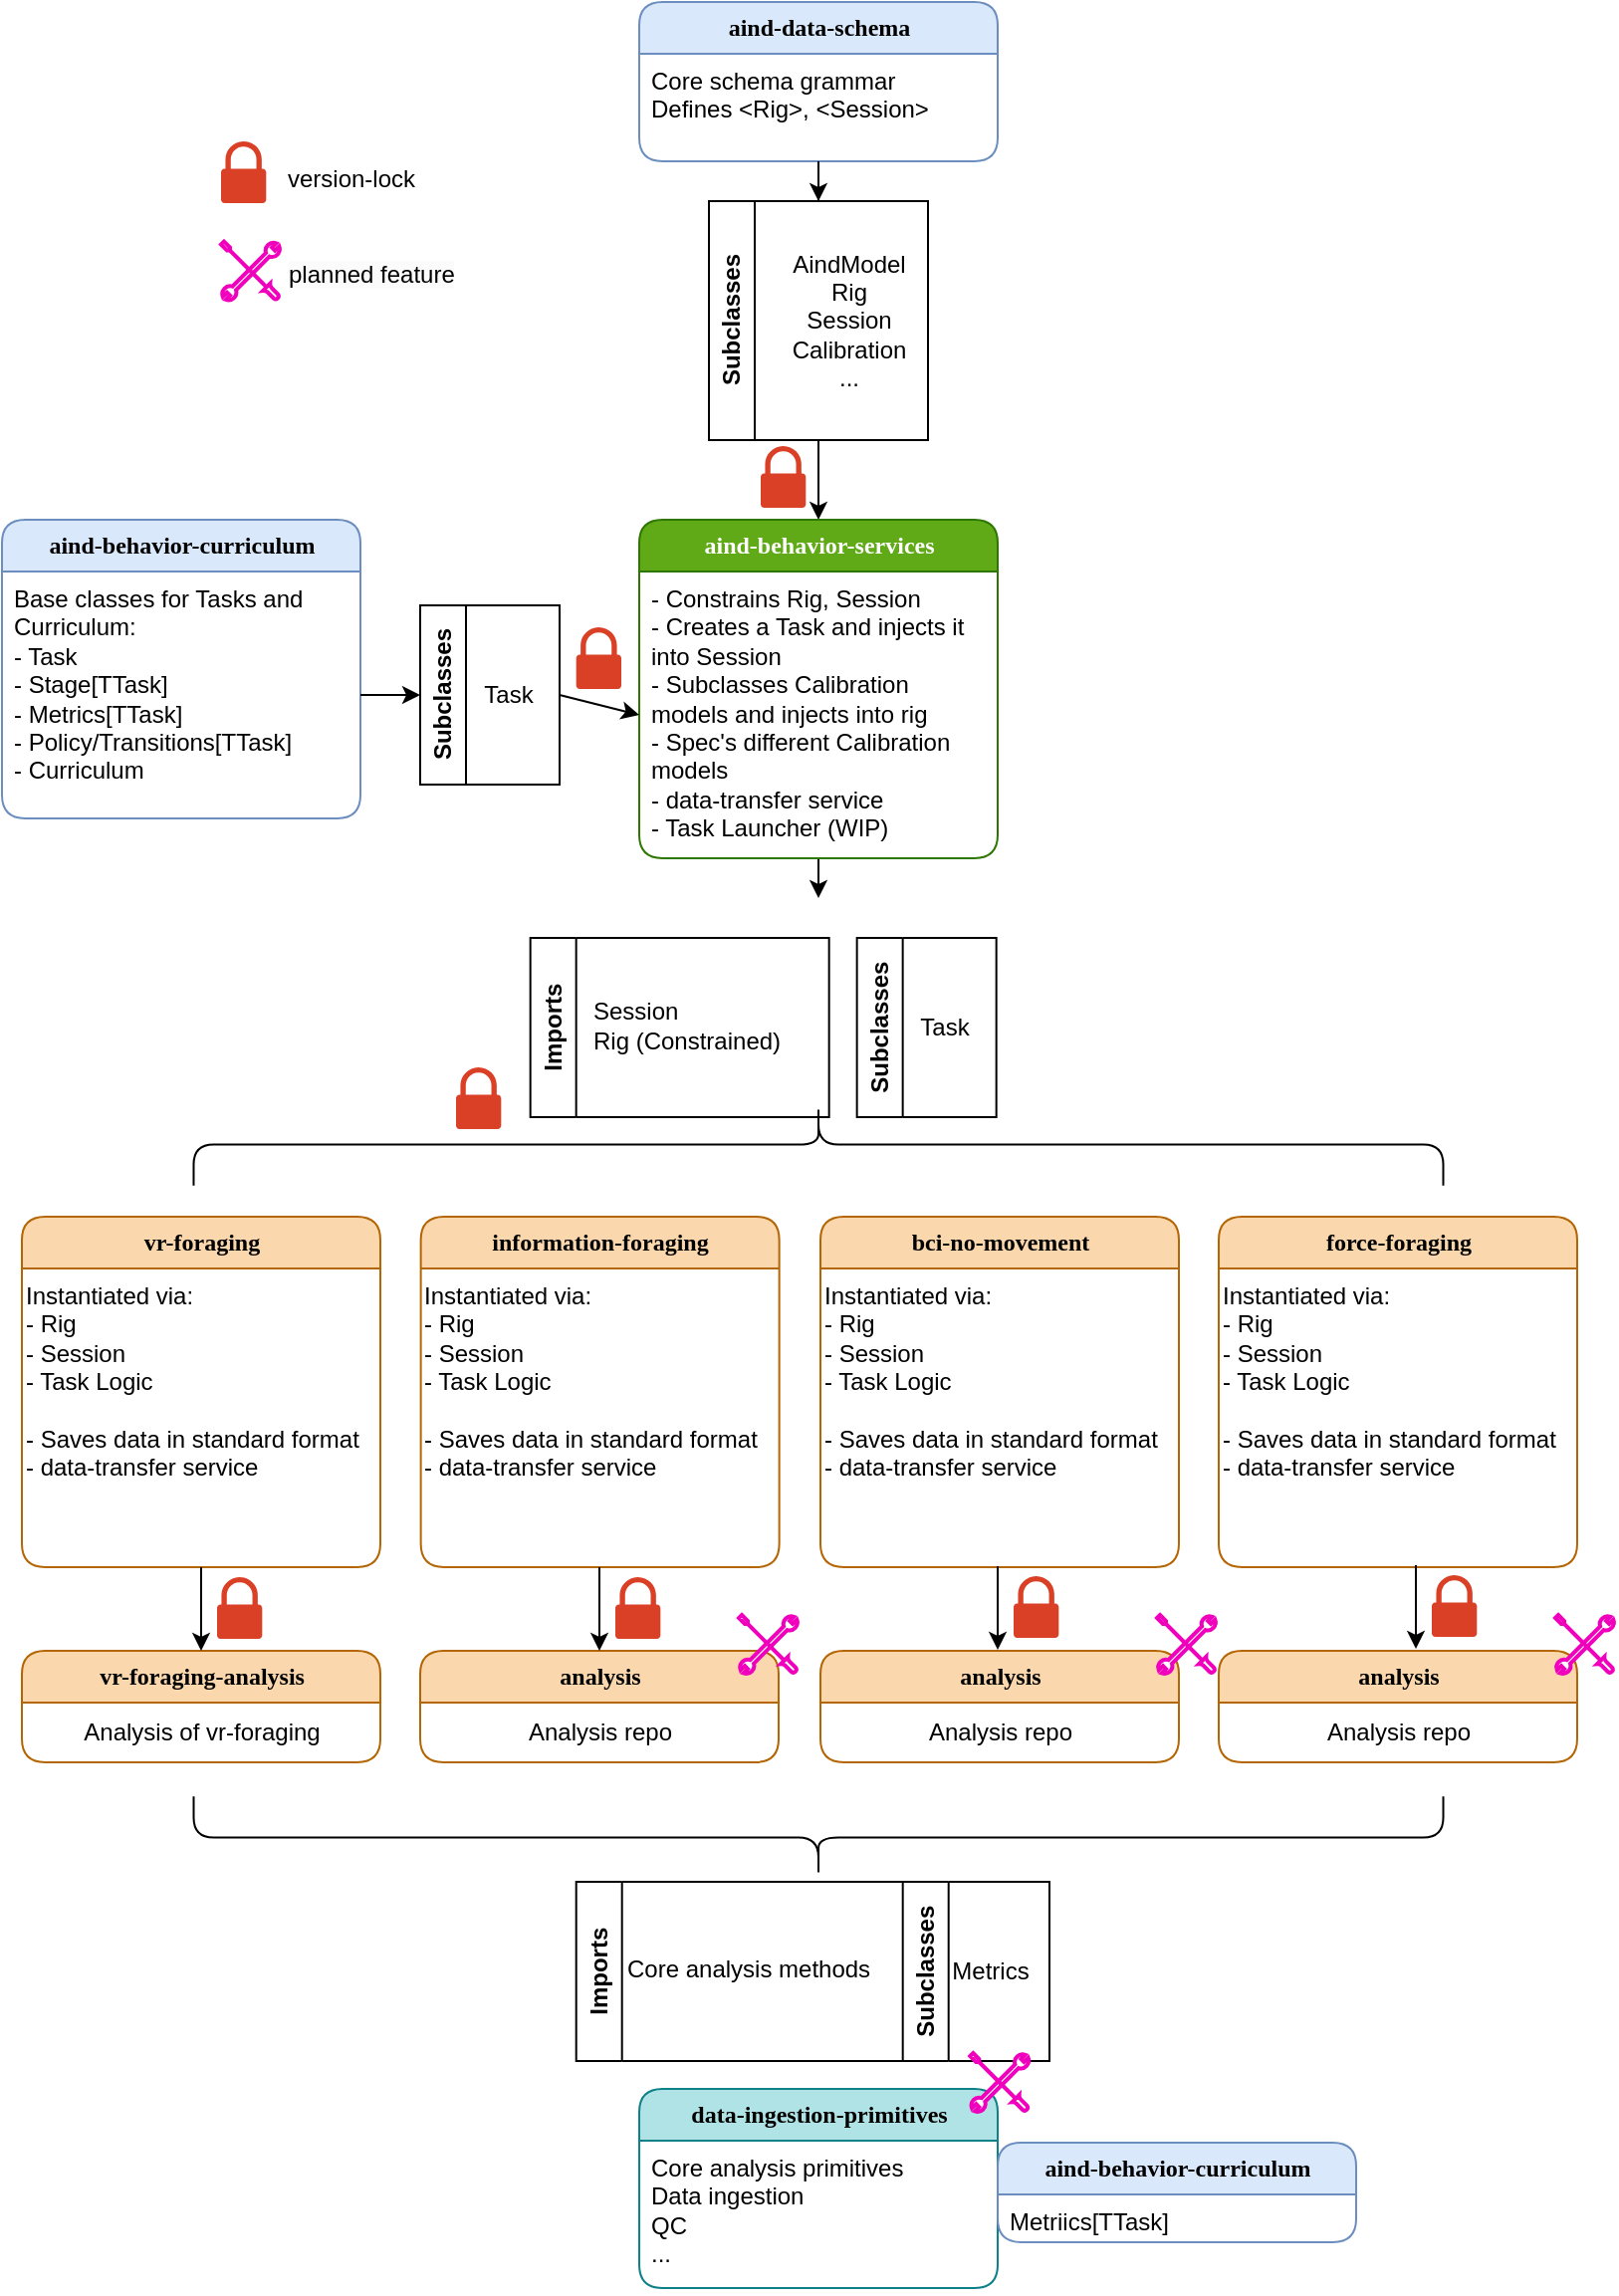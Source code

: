 <mxfile version="24.0.7" type="device">
  <diagram id="C5RBs43oDa-KdzZeNtuy" name="Page-1">
    <mxGraphModel dx="1221" dy="806" grid="1" gridSize="10" guides="1" tooltips="1" connect="1" arrows="1" fold="1" page="1" pageScale="1" pageWidth="827" pageHeight="1169" math="0" shadow="0">
      <root>
        <mxCell id="WIyWlLk6GJQsqaUBKTNV-0" />
        <mxCell id="WIyWlLk6GJQsqaUBKTNV-1" parent="WIyWlLk6GJQsqaUBKTNV-0" />
        <mxCell id="9tKmkYN3VSaNVDcuLfuS-21" style="edgeStyle=orthogonalEdgeStyle;rounded=0;orthogonalLoop=1;jettySize=auto;html=1;entryX=0.5;entryY=0;entryDx=0;entryDy=0;" parent="WIyWlLk6GJQsqaUBKTNV-1" source="9tKmkYN3VSaNVDcuLfuS-33" target="9tKmkYN3VSaNVDcuLfuS-25" edge="1">
          <mxGeometry relative="1" as="geometry">
            <mxPoint x="420" y="157" as="targetPoint" />
          </mxGeometry>
        </mxCell>
        <UserObject label="aind-data-schema" link="https://github.com/AllenNeuralDynamics/aind-data-schema" linkTarget="_blank" id="9tKmkYN3VSaNVDcuLfuS-0">
          <mxCell style="swimlane;fontStyle=1;childLayout=stackLayout;horizontal=1;startSize=26;fillColor=#dae8fc;horizontalStack=0;resizeParent=1;resizeParentMax=0;resizeLast=0;collapsible=1;marginBottom=0;html=1;strokeColor=#6c8ebf;strokeWidth=1;rounded=1;shadow=0;glass=0;fontFamily=Tahoma;fontSize=12;align=center;" parent="WIyWlLk6GJQsqaUBKTNV-1" vertex="1">
            <mxGeometry x="330" y="5" width="180" height="80" as="geometry" />
          </mxCell>
        </UserObject>
        <mxCell id="9tKmkYN3VSaNVDcuLfuS-1" value="Core schema grammar&lt;div&gt;Defines &amp;lt;Rig&amp;gt;, &amp;lt;Session&amp;gt;&lt;/div&gt;" style="text;strokeColor=none;fillColor=none;align=left;verticalAlign=top;spacingLeft=4;spacingRight=4;overflow=hidden;rotatable=0;points=[[0,0.5],[1,0.5]];portConstraint=eastwest;whiteSpace=wrap;html=1;" parent="9tKmkYN3VSaNVDcuLfuS-0" vertex="1">
          <mxGeometry y="26" width="180" height="54" as="geometry" />
        </mxCell>
        <UserObject label="aind-behavior-curriculum" link="https://github.com/AllenNeuralDynamics/aind-behavior-curriculum" id="9tKmkYN3VSaNVDcuLfuS-4">
          <mxCell style="swimlane;fontStyle=1;childLayout=stackLayout;horizontal=1;startSize=26;fillColor=#dae8fc;horizontalStack=0;resizeParent=1;resizeParentMax=0;resizeLast=0;collapsible=1;marginBottom=0;html=1;strokeColor=#6c8ebf;strokeWidth=1;rounded=1;shadow=0;glass=0;fontFamily=Tahoma;fontSize=12;align=center;" parent="WIyWlLk6GJQsqaUBKTNV-1" vertex="1">
            <mxGeometry x="10" y="265" width="180" height="150" as="geometry" />
          </mxCell>
        </UserObject>
        <mxCell id="9tKmkYN3VSaNVDcuLfuS-5" value="Base classes for Tasks and Curriculum:&lt;div&gt;- Task&lt;div&gt;- Stage[T&lt;span style=&quot;background-color: initial;&quot;&gt;Task]&lt;/span&gt;&lt;/div&gt;&lt;div&gt;- Metrics[TTask]&lt;/div&gt;&lt;div&gt;- Policy/Transitions[TTask]&lt;/div&gt;&lt;div&gt;- Curriculum&lt;/div&gt;&lt;div&gt;&lt;div&gt;&lt;br&gt;&lt;/div&gt;&lt;/div&gt;&lt;/div&gt;" style="text;strokeColor=none;fillColor=none;align=left;verticalAlign=top;spacingLeft=4;spacingRight=4;overflow=hidden;rotatable=0;points=[[0,0.5],[1,0.5]];portConstraint=eastwest;whiteSpace=wrap;html=1;imageWidth=46;" parent="9tKmkYN3VSaNVDcuLfuS-4" vertex="1">
          <mxGeometry y="26" width="180" height="124" as="geometry" />
        </mxCell>
        <mxCell id="9tKmkYN3VSaNVDcuLfuS-71" style="edgeStyle=none;rounded=0;orthogonalLoop=1;jettySize=auto;html=1;exitX=0.5;exitY=1;exitDx=0;exitDy=0;" parent="WIyWlLk6GJQsqaUBKTNV-1" source="9tKmkYN3VSaNVDcuLfuS-25" edge="1">
          <mxGeometry relative="1" as="geometry">
            <mxPoint x="420" y="455" as="targetPoint" />
          </mxGeometry>
        </mxCell>
        <UserObject label="aind-behavior-services" link="https://github.com/AllenNeuralDynamics/Aind.Behavior.Services" linkTarget="_blank" id="9tKmkYN3VSaNVDcuLfuS-25">
          <mxCell style="swimlane;fontStyle=1;childLayout=stackLayout;horizontal=1;startSize=26;fillColor=#60a917;horizontalStack=0;resizeParent=1;resizeParentMax=0;resizeLast=0;collapsible=1;marginBottom=0;html=1;strokeColor=#2D7600;strokeWidth=1;rounded=1;shadow=0;glass=0;fontFamily=Tahoma;fontSize=12;align=center;fontColor=#ffffff;" parent="WIyWlLk6GJQsqaUBKTNV-1" vertex="1">
            <mxGeometry x="330" y="265" width="180" height="170" as="geometry" />
          </mxCell>
        </UserObject>
        <mxCell id="9tKmkYN3VSaNVDcuLfuS-26" value="- Constrains Rig, Session&lt;div&gt;- Creates a Task and injects it into Session&lt;/div&gt;&lt;div&gt;- Subclasses Calibration models and injects into rig&lt;/div&gt;&lt;div&gt;- Spec&#39;s different Calibration models&lt;/div&gt;&lt;div&gt;- data-transfer service&lt;/div&gt;&lt;div&gt;- Task Launcher (WIP)&lt;/div&gt;" style="text;strokeColor=none;fillColor=none;align=left;verticalAlign=top;spacingLeft=4;spacingRight=4;overflow=hidden;rotatable=0;points=[[0,0.5],[1,0.5]];portConstraint=eastwest;whiteSpace=wrap;html=1;" parent="9tKmkYN3VSaNVDcuLfuS-25" vertex="1">
          <mxGeometry y="26" width="180" height="144" as="geometry" />
        </mxCell>
        <mxCell id="9tKmkYN3VSaNVDcuLfuS-29" value="" style="sketch=0;pointerEvents=1;shadow=0;dashed=0;html=1;strokeColor=none;labelPosition=center;verticalLabelPosition=bottom;verticalAlign=top;outlineConnect=0;align=center;shape=mxgraph.office.security.lock_protected;fillColor=#DA4026;" parent="WIyWlLk6GJQsqaUBKTNV-1" vertex="1">
          <mxGeometry x="391" y="228" width="22.65" height="31" as="geometry" />
        </mxCell>
        <mxCell id="9tKmkYN3VSaNVDcuLfuS-39" value="" style="edgeStyle=orthogonalEdgeStyle;rounded=0;orthogonalLoop=1;jettySize=auto;html=1;entryX=0.5;entryY=0;entryDx=0;entryDy=0;" parent="WIyWlLk6GJQsqaUBKTNV-1" source="9tKmkYN3VSaNVDcuLfuS-0" target="9tKmkYN3VSaNVDcuLfuS-33" edge="1">
          <mxGeometry relative="1" as="geometry">
            <mxPoint x="420" y="85" as="sourcePoint" />
            <mxPoint x="420" y="265" as="targetPoint" />
          </mxGeometry>
        </mxCell>
        <mxCell id="9tKmkYN3VSaNVDcuLfuS-33" value="Subclasses" style="swimlane;horizontal=0;whiteSpace=wrap;html=1;" parent="WIyWlLk6GJQsqaUBKTNV-1" vertex="1">
          <mxGeometry x="365" y="105" width="110" height="120" as="geometry">
            <mxRectangle x="100" y="400" width="40" height="90" as="alternateBounds" />
          </mxGeometry>
        </mxCell>
        <mxCell id="9tKmkYN3VSaNVDcuLfuS-36" value="AindModel&lt;div&gt;Rig&lt;/div&gt;&lt;div&gt;Session&lt;/div&gt;&lt;div&gt;Calibration&lt;/div&gt;&lt;div&gt;...&lt;/div&gt;" style="text;html=1;align=center;verticalAlign=middle;resizable=0;points=[];autosize=1;strokeColor=none;fillColor=none;" parent="9tKmkYN3VSaNVDcuLfuS-33" vertex="1">
          <mxGeometry x="30" y="15" width="80" height="90" as="geometry" />
        </mxCell>
        <mxCell id="9tKmkYN3VSaNVDcuLfuS-47" style="edgeStyle=none;rounded=0;orthogonalLoop=1;jettySize=auto;html=1;exitX=1;exitY=0.5;exitDx=0;exitDy=0;entryX=0;entryY=0.5;entryDx=0;entryDy=0;" parent="WIyWlLk6GJQsqaUBKTNV-1" source="9tKmkYN3VSaNVDcuLfuS-41" target="9tKmkYN3VSaNVDcuLfuS-26" edge="1">
          <mxGeometry relative="1" as="geometry" />
        </mxCell>
        <mxCell id="9tKmkYN3VSaNVDcuLfuS-41" value="Subclasses" style="swimlane;horizontal=0;whiteSpace=wrap;html=1;" parent="WIyWlLk6GJQsqaUBKTNV-1" vertex="1">
          <mxGeometry x="220" y="308" width="70" height="90" as="geometry">
            <mxRectangle x="100" y="400" width="40" height="90" as="alternateBounds" />
          </mxGeometry>
        </mxCell>
        <mxCell id="9tKmkYN3VSaNVDcuLfuS-42" value="Task" style="text;html=1;align=center;verticalAlign=middle;resizable=0;points=[];autosize=1;strokeColor=none;fillColor=none;" parent="9tKmkYN3VSaNVDcuLfuS-41" vertex="1">
          <mxGeometry x="18.65" y="30" width="50" height="30" as="geometry" />
        </mxCell>
        <mxCell id="9tKmkYN3VSaNVDcuLfuS-46" style="edgeStyle=none;rounded=0;orthogonalLoop=1;jettySize=auto;html=1;exitX=1;exitY=0.5;exitDx=0;exitDy=0;entryX=0;entryY=0.5;entryDx=0;entryDy=0;" parent="WIyWlLk6GJQsqaUBKTNV-1" source="9tKmkYN3VSaNVDcuLfuS-5" target="9tKmkYN3VSaNVDcuLfuS-41" edge="1">
          <mxGeometry relative="1" as="geometry" />
        </mxCell>
        <mxCell id="9tKmkYN3VSaNVDcuLfuS-48" value="" style="sketch=0;pointerEvents=1;shadow=0;dashed=0;html=1;strokeColor=none;labelPosition=center;verticalLabelPosition=bottom;verticalAlign=top;outlineConnect=0;align=center;shape=mxgraph.office.security.lock_protected;fillColor=#DA4026;" parent="WIyWlLk6GJQsqaUBKTNV-1" vertex="1">
          <mxGeometry x="298.35" y="319" width="22.65" height="31" as="geometry" />
        </mxCell>
        <mxCell id="9tKmkYN3VSaNVDcuLfuS-49" value="" style="group" parent="WIyWlLk6GJQsqaUBKTNV-1" connectable="0" vertex="1">
          <mxGeometry x="120" y="75" width="110" height="34" as="geometry" />
        </mxCell>
        <mxCell id="9tKmkYN3VSaNVDcuLfuS-32" value="" style="sketch=0;pointerEvents=1;shadow=0;dashed=0;html=1;strokeColor=none;labelPosition=center;verticalLabelPosition=bottom;verticalAlign=top;outlineConnect=0;align=center;shape=mxgraph.office.security.lock_protected;fillColor=#DA4026;" parent="9tKmkYN3VSaNVDcuLfuS-49" vertex="1">
          <mxGeometry width="22.65" height="31" as="geometry" />
        </mxCell>
        <mxCell id="9tKmkYN3VSaNVDcuLfuS-40" value="version-lock" style="text;html=1;align=center;verticalAlign=middle;resizable=0;points=[];autosize=1;strokeColor=none;fillColor=none;" parent="9tKmkYN3VSaNVDcuLfuS-49" vertex="1">
          <mxGeometry x="20" y="4" width="90" height="30" as="geometry" />
        </mxCell>
        <mxCell id="9tKmkYN3VSaNVDcuLfuS-67" value="" style="group" parent="WIyWlLk6GJQsqaUBKTNV-1" connectable="0" vertex="1">
          <mxGeometry x="298.35" y="949" width="274" height="90" as="geometry" />
        </mxCell>
        <mxCell id="9tKmkYN3VSaNVDcuLfuS-63" value="" style="group" parent="9tKmkYN3VSaNVDcuLfuS-67" connectable="0" vertex="1">
          <mxGeometry width="237.65" height="90" as="geometry" />
        </mxCell>
        <mxCell id="9tKmkYN3VSaNVDcuLfuS-55" value="Imports" style="swimlane;horizontal=0;whiteSpace=wrap;html=1;startSize=23;" parent="9tKmkYN3VSaNVDcuLfuS-63" vertex="1">
          <mxGeometry width="180" height="90" as="geometry">
            <mxRectangle x="100" y="400" width="40" height="90" as="alternateBounds" />
          </mxGeometry>
        </mxCell>
        <mxCell id="9tKmkYN3VSaNVDcuLfuS-59" value="Core analysis methods" style="text;html=1;align=left;verticalAlign=middle;resizable=0;points=[];autosize=1;strokeColor=none;fillColor=none;" parent="9tKmkYN3VSaNVDcuLfuS-55" vertex="1">
          <mxGeometry x="24" y="29" width="150" height="30" as="geometry" />
        </mxCell>
        <mxCell id="9tKmkYN3VSaNVDcuLfuS-61" value="Subclasses" style="swimlane;horizontal=0;whiteSpace=wrap;html=1;" parent="9tKmkYN3VSaNVDcuLfuS-63" vertex="1">
          <mxGeometry x="164" width="73.65" height="90" as="geometry">
            <mxRectangle x="100" y="400" width="40" height="90" as="alternateBounds" />
          </mxGeometry>
        </mxCell>
        <mxCell id="9tKmkYN3VSaNVDcuLfuS-62" value="Metrics" style="text;html=1;align=center;verticalAlign=middle;resizable=0;points=[];autosize=1;strokeColor=none;fillColor=none;" parent="9tKmkYN3VSaNVDcuLfuS-61" vertex="1">
          <mxGeometry x="13.65" y="30" width="60" height="30" as="geometry" />
        </mxCell>
        <mxCell id="9tKmkYN3VSaNVDcuLfuS-79" value="" style="group" parent="WIyWlLk6GJQsqaUBKTNV-1" connectable="0" vertex="1">
          <mxGeometry x="20" y="615" width="781" height="176" as="geometry" />
        </mxCell>
        <UserObject label="vr-foraging" link="https://github.com/AllenNeuralDynamics/Aind.Behavior.Services" linkTarget="_blank" id="9tKmkYN3VSaNVDcuLfuS-53">
          <mxCell style="swimlane;fontStyle=1;childLayout=stackLayout;horizontal=1;startSize=26;fillColor=#fad7ac;horizontalStack=0;resizeParent=1;resizeParentMax=0;resizeLast=0;collapsible=1;marginBottom=0;html=1;strokeColor=#b46504;strokeWidth=1;rounded=1;shadow=0;glass=0;fontFamily=Tahoma;fontSize=12;align=center;" parent="9tKmkYN3VSaNVDcuLfuS-79" vertex="1">
            <mxGeometry width="180" height="176" as="geometry" />
          </mxCell>
        </UserObject>
        <mxCell id="9tKmkYN3VSaNVDcuLfuS-64" value="Instantiated via:&lt;div&gt;- Rig&lt;/div&gt;&lt;div&gt;- Session&lt;/div&gt;&lt;div&gt;- Task Logic&lt;/div&gt;&lt;div&gt;&lt;br&gt;&lt;/div&gt;&lt;div&gt;- Saves data in standard format&lt;/div&gt;&lt;div&gt;- data-transfer service&lt;/div&gt;" style="text;whiteSpace=wrap;html=1;" parent="9tKmkYN3VSaNVDcuLfuS-53" vertex="1">
          <mxGeometry y="26" width="180" height="150" as="geometry" />
        </mxCell>
        <UserObject label="information-foraging" link="https://github.com/AllenNeuralDynamics/Aind.Behavior.Services" linkTarget="_blank" id="9tKmkYN3VSaNVDcuLfuS-72">
          <mxCell style="swimlane;fontStyle=1;childLayout=stackLayout;horizontal=1;startSize=26;fillColor=#fad7ac;horizontalStack=0;resizeParent=1;resizeParentMax=0;resizeLast=0;collapsible=1;marginBottom=0;html=1;strokeColor=#b46504;strokeWidth=1;rounded=1;shadow=0;glass=0;fontFamily=Tahoma;fontSize=12;align=center;" parent="9tKmkYN3VSaNVDcuLfuS-79" vertex="1">
            <mxGeometry x="200.32" width="180" height="176" as="geometry" />
          </mxCell>
        </UserObject>
        <mxCell id="9tKmkYN3VSaNVDcuLfuS-73" value="Instantiated via:&lt;div&gt;- Rig&lt;/div&gt;&lt;div&gt;- Session&lt;/div&gt;&lt;div&gt;- Task Logic&lt;/div&gt;&lt;div&gt;&lt;br&gt;&lt;/div&gt;&lt;div&gt;- Saves data in standard format&lt;/div&gt;&lt;div&gt;- data-transfer service&lt;/div&gt;" style="text;whiteSpace=wrap;html=1;" parent="9tKmkYN3VSaNVDcuLfuS-72" vertex="1">
          <mxGeometry y="26" width="180" height="150" as="geometry" />
        </mxCell>
        <UserObject label="bci-no-movement" link="https://github.com/AllenNeuralDynamics/Aind.Behavior.Services" linkTarget="_blank" id="9tKmkYN3VSaNVDcuLfuS-74">
          <mxCell style="swimlane;fontStyle=1;childLayout=stackLayout;horizontal=1;startSize=26;fillColor=#fad7ac;horizontalStack=0;resizeParent=1;resizeParentMax=0;resizeLast=0;collapsible=1;marginBottom=0;html=1;strokeColor=#b46504;strokeWidth=1;rounded=1;shadow=0;glass=0;fontFamily=Tahoma;fontSize=12;align=center;" parent="9tKmkYN3VSaNVDcuLfuS-79" vertex="1">
            <mxGeometry x="401" width="180" height="176" as="geometry" />
          </mxCell>
        </UserObject>
        <mxCell id="9tKmkYN3VSaNVDcuLfuS-75" value="Instantiated via:&lt;div&gt;- Rig&lt;/div&gt;&lt;div&gt;- Session&lt;/div&gt;&lt;div&gt;- Task Logic&lt;/div&gt;&lt;div&gt;&lt;br&gt;&lt;/div&gt;&lt;div&gt;- Saves data in standard format&lt;/div&gt;&lt;div&gt;- data-transfer service&lt;/div&gt;" style="text;whiteSpace=wrap;html=1;" parent="9tKmkYN3VSaNVDcuLfuS-74" vertex="1">
          <mxGeometry y="26" width="180" height="150" as="geometry" />
        </mxCell>
        <UserObject label="force-foraging" link="https://github.com/AllenNeuralDynamics/Aind.Behavior.Services" linkTarget="_blank" id="9tKmkYN3VSaNVDcuLfuS-77">
          <mxCell style="swimlane;fontStyle=1;childLayout=stackLayout;horizontal=1;startSize=26;fillColor=#fad7ac;horizontalStack=0;resizeParent=1;resizeParentMax=0;resizeLast=0;collapsible=1;marginBottom=0;html=1;strokeColor=#b46504;strokeWidth=1;rounded=1;shadow=0;glass=0;fontFamily=Tahoma;fontSize=12;align=center;" parent="9tKmkYN3VSaNVDcuLfuS-79" vertex="1">
            <mxGeometry x="601" width="180" height="176" as="geometry" />
          </mxCell>
        </UserObject>
        <mxCell id="9tKmkYN3VSaNVDcuLfuS-78" value="Instantiated via:&lt;div&gt;- Rig&lt;/div&gt;&lt;div&gt;- Session&lt;/div&gt;&lt;div&gt;- Task Logic&lt;/div&gt;&lt;div&gt;&lt;br&gt;&lt;/div&gt;&lt;div&gt;- Saves data in standard format&lt;/div&gt;&lt;div&gt;- data-transfer service&lt;/div&gt;" style="text;whiteSpace=wrap;html=1;" parent="9tKmkYN3VSaNVDcuLfuS-77" vertex="1">
          <mxGeometry y="26" width="180" height="150" as="geometry" />
        </mxCell>
        <mxCell id="9tKmkYN3VSaNVDcuLfuS-82" value="" style="shape=curlyBracket;whiteSpace=wrap;html=1;rounded=1;labelPosition=left;verticalLabelPosition=middle;align=right;verticalAlign=middle;rotation=90;size=0.5;" parent="WIyWlLk6GJQsqaUBKTNV-1" vertex="1">
          <mxGeometry x="399.37" y="265" width="41.25" height="627.5" as="geometry" />
        </mxCell>
        <UserObject label="vr-foraging-analysis" link="https://github.com/AllenNeuralDynamics/Aind.Behavior.Services" linkTarget="_blank" id="9tKmkYN3VSaNVDcuLfuS-85">
          <mxCell style="swimlane;fontStyle=1;childLayout=stackLayout;horizontal=1;startSize=26;fillColor=#fad7ac;horizontalStack=0;resizeParent=1;resizeParentMax=0;resizeLast=0;collapsible=1;marginBottom=0;html=1;strokeColor=#b46504;strokeWidth=1;rounded=1;shadow=0;glass=0;fontFamily=Tahoma;fontSize=12;align=center;" parent="WIyWlLk6GJQsqaUBKTNV-1" vertex="1">
            <mxGeometry x="20" y="833" width="180" height="56" as="geometry" />
          </mxCell>
        </UserObject>
        <mxCell id="9tKmkYN3VSaNVDcuLfuS-87" value="Analysis of vr-foraging" style="text;html=1;align=center;verticalAlign=middle;resizable=0;points=[];autosize=1;strokeColor=none;fillColor=none;" parent="9tKmkYN3VSaNVDcuLfuS-85" vertex="1">
          <mxGeometry y="26" width="180" height="30" as="geometry" />
        </mxCell>
        <UserObject label="data-ingestion-primitives" link="https://github.com/AllenNeuralDynamics/Aind.Behavior.Services" linkTarget="_blank" id="9tKmkYN3VSaNVDcuLfuS-89">
          <mxCell style="swimlane;fontStyle=1;childLayout=stackLayout;horizontal=1;startSize=26;fillColor=#b0e3e6;horizontalStack=0;resizeParent=1;resizeParentMax=0;resizeLast=0;collapsible=1;marginBottom=0;html=1;strokeColor=#0e8088;strokeWidth=1;rounded=1;shadow=0;glass=0;fontFamily=Tahoma;fontSize=12;align=center;" parent="WIyWlLk6GJQsqaUBKTNV-1" vertex="1">
            <mxGeometry x="330.01" y="1053" width="180" height="100" as="geometry" />
          </mxCell>
        </UserObject>
        <mxCell id="9tKmkYN3VSaNVDcuLfuS-90" value="Core analysis primitives&lt;div&gt;Data ingestion&lt;/div&gt;&lt;div&gt;QC&lt;/div&gt;&lt;div&gt;...&lt;/div&gt;" style="text;strokeColor=none;fillColor=none;align=left;verticalAlign=top;spacingLeft=4;spacingRight=4;overflow=hidden;rotatable=0;points=[[0,0.5],[1,0.5]];portConstraint=eastwest;whiteSpace=wrap;html=1;" parent="9tKmkYN3VSaNVDcuLfuS-89" vertex="1">
          <mxGeometry y="26" width="180" height="74" as="geometry" />
        </mxCell>
        <mxCell id="9tKmkYN3VSaNVDcuLfuS-91" style="edgeStyle=none;rounded=0;orthogonalLoop=1;jettySize=auto;html=1;exitX=0.5;exitY=1;exitDx=0;exitDy=0;entryX=0.5;entryY=0;entryDx=0;entryDy=0;" parent="WIyWlLk6GJQsqaUBKTNV-1" source="9tKmkYN3VSaNVDcuLfuS-64" target="9tKmkYN3VSaNVDcuLfuS-85" edge="1">
          <mxGeometry relative="1" as="geometry" />
        </mxCell>
        <mxCell id="9tKmkYN3VSaNVDcuLfuS-92" value="" style="shape=curlyBracket;whiteSpace=wrap;html=1;rounded=1;labelPosition=left;verticalLabelPosition=middle;align=right;verticalAlign=middle;rotation=-90;size=0.5;" parent="WIyWlLk6GJQsqaUBKTNV-1" vertex="1">
          <mxGeometry x="399.38" y="613" width="41.25" height="627.5" as="geometry" />
        </mxCell>
        <mxCell id="9tKmkYN3VSaNVDcuLfuS-93" value="" style="sketch=0;pointerEvents=1;shadow=0;dashed=0;html=1;strokeColor=none;labelPosition=center;verticalLabelPosition=bottom;verticalAlign=top;outlineConnect=0;align=center;shape=mxgraph.office.security.lock_protected;fillColor=#DA4026;" parent="WIyWlLk6GJQsqaUBKTNV-1" vertex="1">
          <mxGeometry x="238.0" y="540" width="22.65" height="31" as="geometry" />
        </mxCell>
        <mxCell id="9tKmkYN3VSaNVDcuLfuS-94" value="" style="sketch=0;pointerEvents=1;shadow=0;dashed=0;html=1;strokeColor=none;labelPosition=center;verticalLabelPosition=bottom;verticalAlign=top;outlineConnect=0;align=center;shape=mxgraph.office.security.lock_protected;fillColor=#DA4026;" parent="WIyWlLk6GJQsqaUBKTNV-1" vertex="1">
          <mxGeometry x="118.0" y="796" width="22.65" height="31" as="geometry" />
        </mxCell>
        <UserObject label="analysis" link="https://github.com/AllenNeuralDynamics/Aind.Behavior.Services" linkTarget="_blank" id="9tKmkYN3VSaNVDcuLfuS-95">
          <mxCell style="swimlane;fontStyle=1;childLayout=stackLayout;horizontal=1;startSize=26;fillColor=#fad7ac;horizontalStack=0;resizeParent=1;resizeParentMax=0;resizeLast=0;collapsible=1;marginBottom=0;html=1;strokeColor=#b46504;strokeWidth=1;rounded=1;shadow=0;glass=0;fontFamily=Tahoma;fontSize=12;align=center;" parent="WIyWlLk6GJQsqaUBKTNV-1" vertex="1">
            <mxGeometry x="220" y="833" width="180" height="56" as="geometry" />
          </mxCell>
        </UserObject>
        <mxCell id="9tKmkYN3VSaNVDcuLfuS-96" value="Analysis repo" style="text;html=1;align=center;verticalAlign=middle;resizable=0;points=[];autosize=1;strokeColor=none;fillColor=none;" parent="9tKmkYN3VSaNVDcuLfuS-95" vertex="1">
          <mxGeometry y="26" width="180" height="30" as="geometry" />
        </mxCell>
        <UserObject label="analysis" link="https://github.com/AllenNeuralDynamics/Aind.Behavior.Services" linkTarget="_blank" id="9tKmkYN3VSaNVDcuLfuS-97">
          <mxCell style="swimlane;fontStyle=1;childLayout=stackLayout;horizontal=1;startSize=26;fillColor=#fad7ac;horizontalStack=0;resizeParent=1;resizeParentMax=0;resizeLast=0;collapsible=1;marginBottom=0;html=1;strokeColor=#b46504;strokeWidth=1;rounded=1;shadow=0;glass=0;fontFamily=Tahoma;fontSize=12;align=center;" parent="WIyWlLk6GJQsqaUBKTNV-1" vertex="1">
            <mxGeometry x="421" y="833" width="180" height="56" as="geometry" />
          </mxCell>
        </UserObject>
        <mxCell id="9tKmkYN3VSaNVDcuLfuS-98" value="Analysis repo" style="text;html=1;align=center;verticalAlign=middle;resizable=0;points=[];autosize=1;strokeColor=none;fillColor=none;" parent="9tKmkYN3VSaNVDcuLfuS-97" vertex="1">
          <mxGeometry y="26" width="180" height="30" as="geometry" />
        </mxCell>
        <UserObject label="analysis" link="https://github.com/AllenNeuralDynamics/Aind.Behavior.Services" linkTarget="_blank" id="9tKmkYN3VSaNVDcuLfuS-99">
          <mxCell style="swimlane;fontStyle=1;childLayout=stackLayout;horizontal=1;startSize=26;fillColor=#fad7ac;horizontalStack=0;resizeParent=1;resizeParentMax=0;resizeLast=0;collapsible=1;marginBottom=0;html=1;strokeColor=#b46504;strokeWidth=1;rounded=1;shadow=0;glass=0;fontFamily=Tahoma;fontSize=12;align=center;" parent="WIyWlLk6GJQsqaUBKTNV-1" vertex="1">
            <mxGeometry x="621" y="833" width="180" height="56" as="geometry" />
          </mxCell>
        </UserObject>
        <mxCell id="9tKmkYN3VSaNVDcuLfuS-100" value="Analysis repo" style="text;html=1;align=center;verticalAlign=middle;resizable=0;points=[];autosize=1;strokeColor=none;fillColor=none;" parent="9tKmkYN3VSaNVDcuLfuS-99" vertex="1">
          <mxGeometry y="26" width="180" height="30" as="geometry" />
        </mxCell>
        <mxCell id="9tKmkYN3VSaNVDcuLfuS-101" value="" style="html=1;verticalLabelPosition=bottom;align=center;labelBackgroundColor=#ffffff;verticalAlign=top;strokeWidth=2;strokeColor=#f000bc;shadow=0;dashed=0;shape=mxgraph.ios7.icons.tools;pointerEvents=1" parent="WIyWlLk6GJQsqaUBKTNV-1" vertex="1">
          <mxGeometry x="380" y="815" width="29.7" height="29.7" as="geometry" />
        </mxCell>
        <mxCell id="9tKmkYN3VSaNVDcuLfuS-102" value="" style="html=1;verticalLabelPosition=bottom;align=center;labelBackgroundColor=#ffffff;verticalAlign=top;strokeWidth=2;strokeColor=#f000bc;shadow=0;dashed=0;shape=mxgraph.ios7.icons.tools;pointerEvents=1" parent="WIyWlLk6GJQsqaUBKTNV-1" vertex="1">
          <mxGeometry x="496.15" y="1035" width="29.7" height="29.7" as="geometry" />
        </mxCell>
        <mxCell id="9tKmkYN3VSaNVDcuLfuS-103" value="" style="html=1;verticalLabelPosition=bottom;align=center;labelBackgroundColor=#ffffff;verticalAlign=top;strokeWidth=2;strokeColor=#f000bc;shadow=0;dashed=0;shape=mxgraph.ios7.icons.tools;pointerEvents=1" parent="WIyWlLk6GJQsqaUBKTNV-1" vertex="1">
          <mxGeometry x="590" y="815" width="29.7" height="29.7" as="geometry" />
        </mxCell>
        <mxCell id="9tKmkYN3VSaNVDcuLfuS-104" value="" style="html=1;verticalLabelPosition=bottom;align=center;labelBackgroundColor=#ffffff;verticalAlign=top;strokeWidth=2;strokeColor=#f000bc;shadow=0;dashed=0;shape=mxgraph.ios7.icons.tools;pointerEvents=1" parent="WIyWlLk6GJQsqaUBKTNV-1" vertex="1">
          <mxGeometry x="790" y="815" width="29.7" height="29.7" as="geometry" />
        </mxCell>
        <mxCell id="9tKmkYN3VSaNVDcuLfuS-105" style="edgeStyle=none;rounded=0;orthogonalLoop=1;jettySize=auto;html=1;exitX=0.5;exitY=1;exitDx=0;exitDy=0;entryX=0.5;entryY=0;entryDx=0;entryDy=0;" parent="WIyWlLk6GJQsqaUBKTNV-1" edge="1">
          <mxGeometry relative="1" as="geometry">
            <mxPoint x="310" y="791" as="sourcePoint" />
            <mxPoint x="310" y="833" as="targetPoint" />
          </mxGeometry>
        </mxCell>
        <mxCell id="9tKmkYN3VSaNVDcuLfuS-106" value="" style="sketch=0;pointerEvents=1;shadow=0;dashed=0;html=1;strokeColor=none;labelPosition=center;verticalLabelPosition=bottom;verticalAlign=top;outlineConnect=0;align=center;shape=mxgraph.office.security.lock_protected;fillColor=#DA4026;" parent="WIyWlLk6GJQsqaUBKTNV-1" vertex="1">
          <mxGeometry x="318" y="796" width="22.65" height="31" as="geometry" />
        </mxCell>
        <mxCell id="9tKmkYN3VSaNVDcuLfuS-107" style="edgeStyle=none;rounded=0;orthogonalLoop=1;jettySize=auto;html=1;exitX=0.5;exitY=1;exitDx=0;exitDy=0;entryX=0.5;entryY=0;entryDx=0;entryDy=0;" parent="WIyWlLk6GJQsqaUBKTNV-1" edge="1">
          <mxGeometry relative="1" as="geometry">
            <mxPoint x="510.01" y="790.5" as="sourcePoint" />
            <mxPoint x="510.01" y="832.5" as="targetPoint" />
          </mxGeometry>
        </mxCell>
        <mxCell id="9tKmkYN3VSaNVDcuLfuS-108" value="" style="sketch=0;pointerEvents=1;shadow=0;dashed=0;html=1;strokeColor=none;labelPosition=center;verticalLabelPosition=bottom;verticalAlign=top;outlineConnect=0;align=center;shape=mxgraph.office.security.lock_protected;fillColor=#DA4026;" parent="WIyWlLk6GJQsqaUBKTNV-1" vertex="1">
          <mxGeometry x="518.01" y="795.5" width="22.65" height="31" as="geometry" />
        </mxCell>
        <mxCell id="9tKmkYN3VSaNVDcuLfuS-110" style="edgeStyle=none;rounded=0;orthogonalLoop=1;jettySize=auto;html=1;exitX=0.5;exitY=1;exitDx=0;exitDy=0;entryX=0.5;entryY=0;entryDx=0;entryDy=0;" parent="WIyWlLk6GJQsqaUBKTNV-1" edge="1">
          <mxGeometry relative="1" as="geometry">
            <mxPoint x="720" y="790" as="sourcePoint" />
            <mxPoint x="720" y="832" as="targetPoint" />
          </mxGeometry>
        </mxCell>
        <mxCell id="9tKmkYN3VSaNVDcuLfuS-111" value="" style="sketch=0;pointerEvents=1;shadow=0;dashed=0;html=1;strokeColor=none;labelPosition=center;verticalLabelPosition=bottom;verticalAlign=top;outlineConnect=0;align=center;shape=mxgraph.office.security.lock_protected;fillColor=#DA4026;" parent="WIyWlLk6GJQsqaUBKTNV-1" vertex="1">
          <mxGeometry x="728" y="795" width="22.65" height="31" as="geometry" />
        </mxCell>
        <mxCell id="0joXK_ut1vHUTasrbawd-0" value="" style="html=1;verticalLabelPosition=bottom;align=center;labelBackgroundColor=#ffffff;verticalAlign=top;strokeWidth=2;strokeColor=#f000bc;shadow=0;dashed=0;shape=mxgraph.ios7.icons.tools;pointerEvents=1" parent="WIyWlLk6GJQsqaUBKTNV-1" vertex="1">
          <mxGeometry x="120" y="125.3" width="29.7" height="29.7" as="geometry" />
        </mxCell>
        <mxCell id="0joXK_ut1vHUTasrbawd-4" value="&lt;span style=&quot;color: rgb(0, 0, 0); font-family: Helvetica; font-size: 12px; font-style: normal; font-variant-ligatures: normal; font-variant-caps: normal; font-weight: 400; letter-spacing: normal; orphans: 2; text-align: center; text-indent: 0px; text-transform: none; widows: 2; word-spacing: 0px; -webkit-text-stroke-width: 0px; white-space: nowrap; background-color: rgb(251, 251, 251); text-decoration-thickness: initial; text-decoration-style: initial; text-decoration-color: initial; display: inline !important; float: none;&quot;&gt;planned feature&lt;/span&gt;" style="text;whiteSpace=wrap;html=1;" parent="WIyWlLk6GJQsqaUBKTNV-1" vertex="1">
          <mxGeometry x="151.7" y="128.3" width="100" height="40" as="geometry" />
        </mxCell>
        <mxCell id="8X8C2J1BXfrNzYYVbqU8-0" value="" style="group" connectable="0" vertex="1" parent="WIyWlLk6GJQsqaUBKTNV-1">
          <mxGeometry x="275.33" y="475" width="234" height="90" as="geometry" />
        </mxCell>
        <mxCell id="8X8C2J1BXfrNzYYVbqU8-1" value="Imports" style="swimlane;horizontal=0;whiteSpace=wrap;html=1;startSize=23;" vertex="1" parent="8X8C2J1BXfrNzYYVbqU8-0">
          <mxGeometry width="150" height="90" as="geometry">
            <mxRectangle x="100" y="400" width="40" height="90" as="alternateBounds" />
          </mxGeometry>
        </mxCell>
        <mxCell id="8X8C2J1BXfrNzYYVbqU8-2" value="Session&lt;div&gt;Rig (Constrained)&lt;/div&gt;" style="text;html=1;align=left;verticalAlign=middle;resizable=0;points=[];autosize=1;strokeColor=none;fillColor=none;" vertex="1" parent="8X8C2J1BXfrNzYYVbqU8-1">
          <mxGeometry x="30" y="24" width="120" height="40" as="geometry" />
        </mxCell>
        <mxCell id="8X8C2J1BXfrNzYYVbqU8-3" value="Subclasses" style="swimlane;horizontal=0;whiteSpace=wrap;html=1;" vertex="1" parent="8X8C2J1BXfrNzYYVbqU8-0">
          <mxGeometry x="164" width="70" height="90" as="geometry">
            <mxRectangle x="100" y="400" width="40" height="90" as="alternateBounds" />
          </mxGeometry>
        </mxCell>
        <mxCell id="8X8C2J1BXfrNzYYVbqU8-4" value="Task" style="text;html=1;align=center;verticalAlign=middle;resizable=0;points=[];autosize=1;strokeColor=none;fillColor=none;" vertex="1" parent="8X8C2J1BXfrNzYYVbqU8-3">
          <mxGeometry x="18.65" y="30" width="50" height="30" as="geometry" />
        </mxCell>
        <UserObject label="aind-behavior-curriculum" link="https://github.com/AllenNeuralDynamics/aind-behavior-curriculum" id="8X8C2J1BXfrNzYYVbqU8-5">
          <mxCell style="swimlane;fontStyle=1;childLayout=stackLayout;horizontal=1;startSize=26;fillColor=#dae8fc;horizontalStack=0;resizeParent=1;resizeParentMax=0;resizeLast=0;collapsible=1;marginBottom=0;html=1;strokeColor=#6c8ebf;strokeWidth=1;rounded=1;shadow=0;glass=0;fontFamily=Tahoma;fontSize=12;align=center;" vertex="1" parent="WIyWlLk6GJQsqaUBKTNV-1">
            <mxGeometry x="510.01" y="1080" width="180" height="50" as="geometry" />
          </mxCell>
        </UserObject>
        <mxCell id="8X8C2J1BXfrNzYYVbqU8-6" value="&lt;div&gt;&lt;div&gt;&lt;div&gt;Metriics[TTask]&lt;/div&gt;&lt;/div&gt;&lt;/div&gt;" style="text;strokeColor=none;fillColor=none;align=left;verticalAlign=top;spacingLeft=4;spacingRight=4;overflow=hidden;rotatable=0;points=[[0,0.5],[1,0.5]];portConstraint=eastwest;whiteSpace=wrap;html=1;imageWidth=46;" vertex="1" parent="8X8C2J1BXfrNzYYVbqU8-5">
          <mxGeometry y="26" width="180" height="24" as="geometry" />
        </mxCell>
      </root>
    </mxGraphModel>
  </diagram>
</mxfile>
